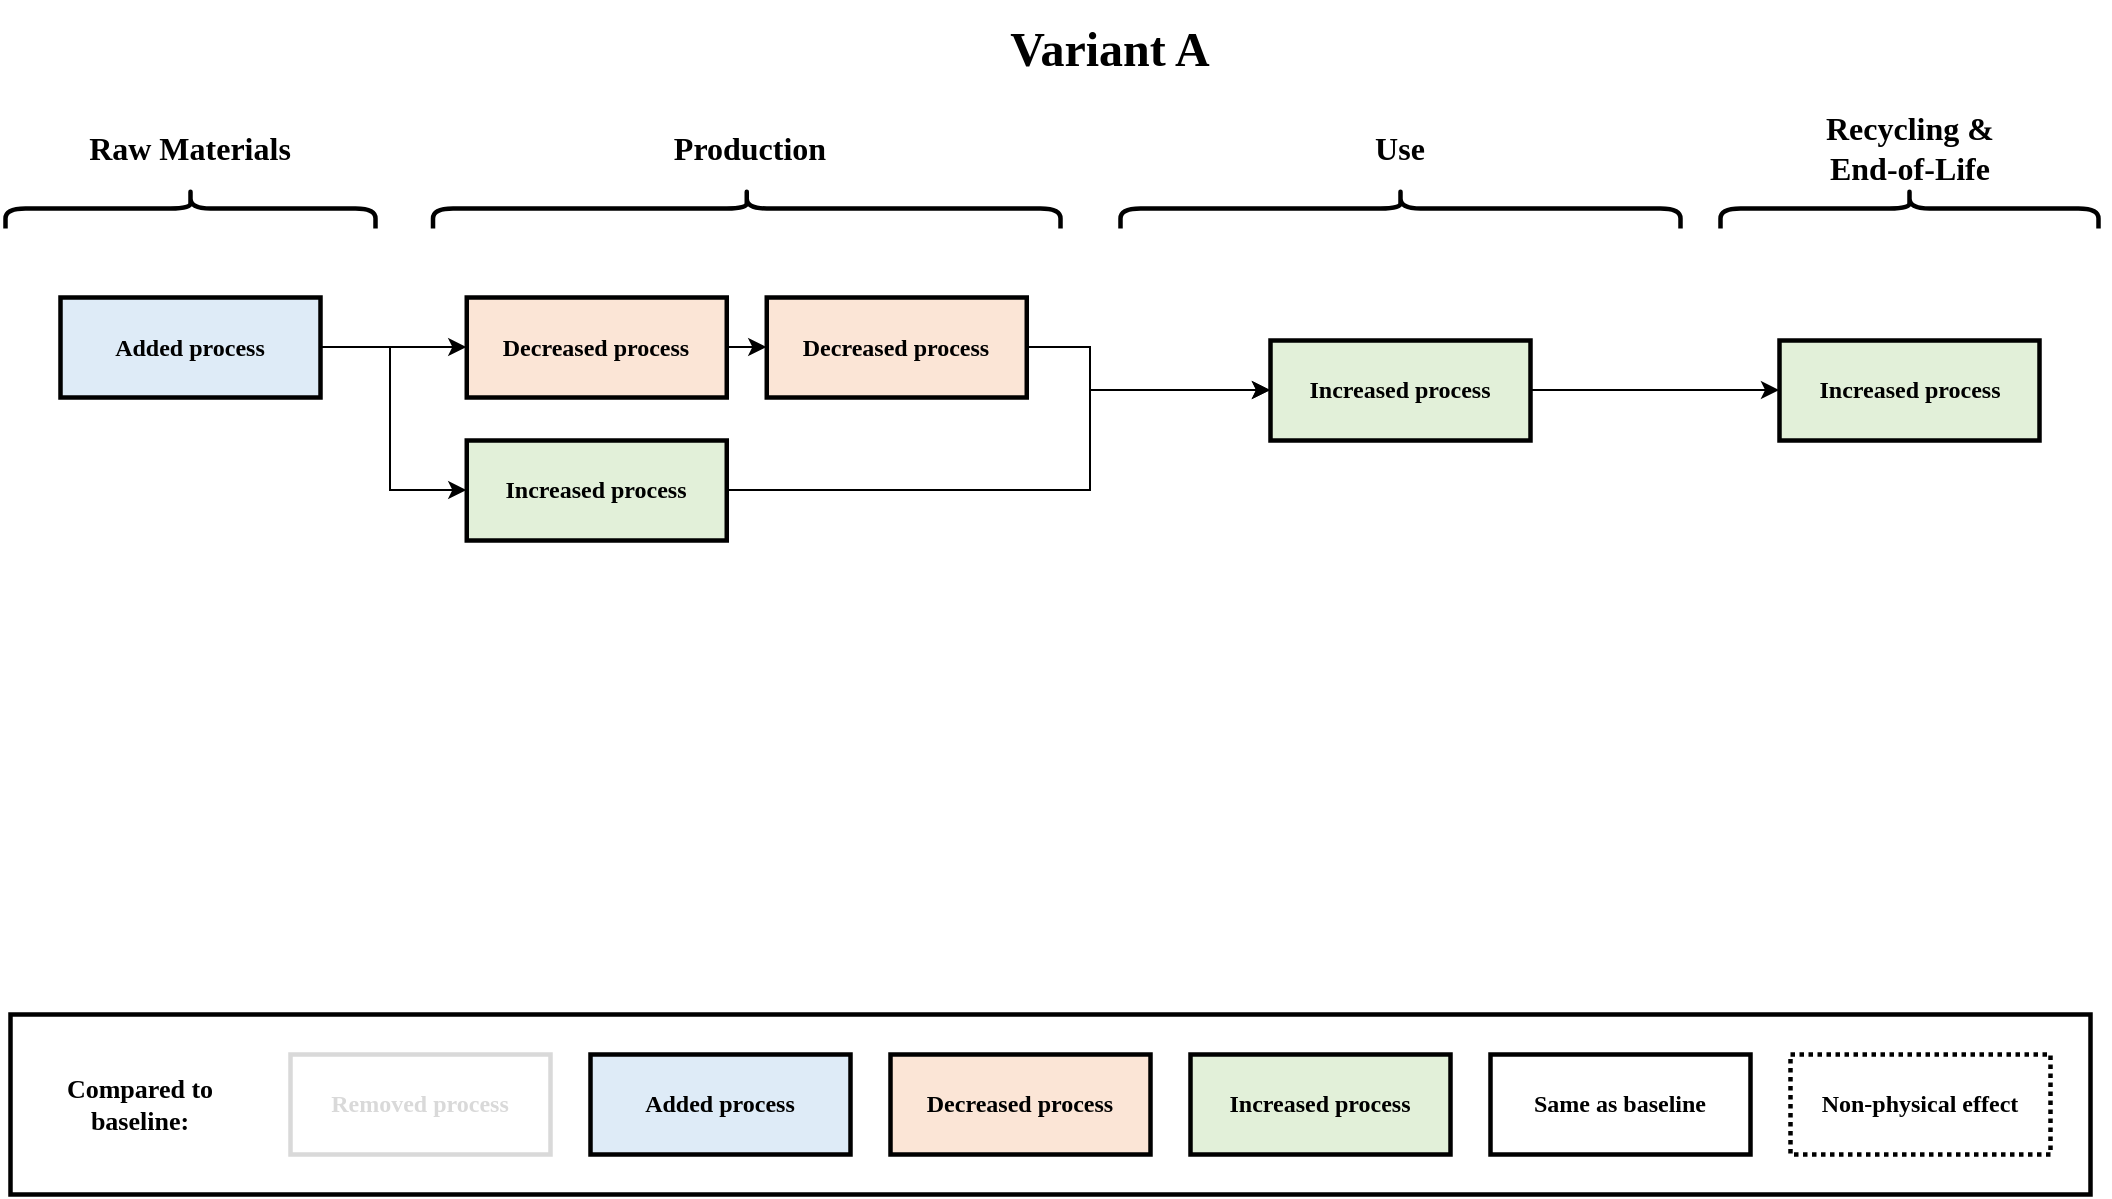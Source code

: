 <mxfile version="22.1.16" type="device">
  <diagram id="AUg71SlQKznTego5lpRN" name="Page-1">
    <mxGraphModel dx="1235" dy="614" grid="1" gridSize="10" guides="1" tooltips="1" connect="1" arrows="1" fold="1" page="1" pageScale="1" pageWidth="3300" pageHeight="2339" math="0" shadow="0">
      <root>
        <mxCell id="0" />
        <mxCell id="1" parent="0" />
        <mxCell id="_RUOFvuEu9h8demV1J9i-14" value="" style="shape=curlyBracket;whiteSpace=wrap;html=1;rounded=1;fontFamily=Libre Baskerville;fontSource=https%3A%2F%2Ffonts.googleapis.com%2Fcss%3Ffamily%3DLibre%2BBaskerville;fontSize=13;fontColor=#000000;strokeColor=#000000;strokeWidth=2.25;fillColor=none;size=0.5;rotation=90;" parent="1" vertex="1">
          <mxGeometry x="120" y="11.5" width="20" height="185" as="geometry" />
        </mxCell>
        <mxCell id="_RUOFvuEu9h8demV1J9i-15" value="" style="shape=curlyBracket;whiteSpace=wrap;html=1;rounded=1;fontFamily=Libre Baskerville;fontSource=https%3A%2F%2Ffonts.googleapis.com%2Fcss%3Ffamily%3DLibre%2BBaskerville;fontSize=13;fontColor=#000000;strokeColor=#000000;strokeWidth=2.25;fillColor=none;size=0.5;rotation=90;" parent="1" vertex="1">
          <mxGeometry x="398.13" y="-52.87" width="20" height="313.75" as="geometry" />
        </mxCell>
        <mxCell id="_RUOFvuEu9h8demV1J9i-16" value="" style="shape=curlyBracket;whiteSpace=wrap;html=1;rounded=1;fontFamily=Libre Baskerville;fontSource=https%3A%2F%2Ffonts.googleapis.com%2Fcss%3Ffamily%3DLibre%2BBaskerville;fontSize=13;fontColor=#000000;strokeColor=#000000;strokeWidth=2.25;fillColor=none;size=0.5;rotation=90;" parent="1" vertex="1">
          <mxGeometry x="725" y="-36" width="20" height="280" as="geometry" />
        </mxCell>
        <mxCell id="_RUOFvuEu9h8demV1J9i-17" value="" style="shape=curlyBracket;whiteSpace=wrap;html=1;rounded=1;fontFamily=Libre Baskerville;fontSource=https%3A%2F%2Ffonts.googleapis.com%2Fcss%3Ffamily%3DLibre%2BBaskerville;fontSize=13;fontColor=#000000;strokeColor=#000000;strokeWidth=2.25;fillColor=none;size=0.5;rotation=90;" parent="1" vertex="1">
          <mxGeometry x="979.5" y="9.5" width="20" height="189" as="geometry" />
        </mxCell>
        <mxCell id="_RUOFvuEu9h8demV1J9i-18" value="&lt;font style=&quot;font-size: 16px;&quot;&gt;Raw Materials&lt;/font&gt;" style="text;html=1;strokeColor=none;fillColor=none;align=center;verticalAlign=middle;whiteSpace=wrap;rounded=0;dashed=1;dashPattern=1 1;fontColor=#000000;fontFamily=Libre Baskerville;fontSource=https%3A%2F%2Ffonts.googleapis.com%2Fcss%3Ffamily%3DLibre%2BBaskerville;fontStyle=1;fontSize=13;" parent="1" vertex="1">
          <mxGeometry x="35" y="49" width="190" height="50" as="geometry" />
        </mxCell>
        <mxCell id="_RUOFvuEu9h8demV1J9i-19" value="&lt;font style=&quot;font-size: 16px;&quot;&gt;Production&lt;/font&gt;" style="text;html=1;strokeColor=none;fillColor=none;align=center;verticalAlign=middle;whiteSpace=wrap;rounded=0;dashed=1;dashPattern=1 1;fontColor=#000000;fontFamily=Libre Baskerville;fontSource=https%3A%2F%2Ffonts.googleapis.com%2Fcss%3Ffamily%3DLibre%2BBaskerville;fontStyle=1;fontSize=13;" parent="1" vertex="1">
          <mxGeometry x="250" y="49" width="320" height="50" as="geometry" />
        </mxCell>
        <mxCell id="_RUOFvuEu9h8demV1J9i-20" value="&lt;font style=&quot;font-size: 16px;&quot;&gt;Use&lt;/font&gt;" style="text;html=1;strokeColor=none;fillColor=none;align=center;verticalAlign=middle;whiteSpace=wrap;rounded=0;dashed=1;dashPattern=1 1;fontColor=#000000;fontFamily=Libre Baskerville;fontSource=https%3A%2F%2Ffonts.googleapis.com%2Fcss%3Ffamily%3DLibre%2BBaskerville;fontStyle=1;fontSize=13;" parent="1" vertex="1">
          <mxGeometry x="590" y="49" width="290" height="50" as="geometry" />
        </mxCell>
        <mxCell id="_RUOFvuEu9h8demV1J9i-21" value="&lt;font style=&quot;font-size: 16px;&quot;&gt;Recycling &amp;amp; &lt;br&gt;End-of-Life&lt;/font&gt;" style="text;html=1;strokeColor=none;fillColor=none;align=center;verticalAlign=middle;whiteSpace=wrap;rounded=0;dashed=1;dashPattern=1 1;fontColor=#000000;fontFamily=Libre Baskerville;fontSource=https%3A%2F%2Ffonts.googleapis.com%2Fcss%3Ffamily%3DLibre%2BBaskerville;fontStyle=1;fontSize=13;" parent="1" vertex="1">
          <mxGeometry x="890" y="49" width="200" height="50" as="geometry" />
        </mxCell>
        <mxCell id="_RUOFvuEu9h8demV1J9i-26" style="rounded=0;orthogonalLoop=1;jettySize=auto;html=1;exitX=1;exitY=0.5;exitDx=0;exitDy=0;entryX=0;entryY=0.5;entryDx=0;entryDy=0;fontFamily=Libre Baskerville;fontSource=https%3A%2F%2Ffonts.googleapis.com%2Fcss%3Ffamily%3DLibre%2BBaskerville;fontSize=16;fontColor=#000000;" parent="1" source="_RUOFvuEu9h8demV1J9i-22" target="_RUOFvuEu9h8demV1J9i-23" edge="1">
          <mxGeometry relative="1" as="geometry" />
        </mxCell>
        <mxCell id="_RUOFvuEu9h8demV1J9i-29" style="edgeStyle=orthogonalEdgeStyle;rounded=0;orthogonalLoop=1;jettySize=auto;html=1;exitX=1;exitY=0.5;exitDx=0;exitDy=0;entryX=0;entryY=0.5;entryDx=0;entryDy=0;fontFamily=Libre Baskerville;fontSource=https%3A%2F%2Ffonts.googleapis.com%2Fcss%3Ffamily%3DLibre%2BBaskerville;fontSize=16;fontColor=#000000;" parent="1" source="_RUOFvuEu9h8demV1J9i-22" edge="1">
          <mxGeometry relative="1" as="geometry">
            <mxPoint x="268.13" y="245.0" as="targetPoint" />
            <Array as="points">
              <mxPoint x="230" y="173" />
              <mxPoint x="230" y="245" />
            </Array>
          </mxGeometry>
        </mxCell>
        <mxCell id="_RUOFvuEu9h8demV1J9i-22" value="&lt;b&gt;Added process&lt;/b&gt;" style="rounded=0;whiteSpace=wrap;html=1;fillColor=#DEEBF7;strokeWidth=2.25;fontFamily=Libre Baskerville;fontSource=https%3A%2F%2Ffonts.googleapis.com%2Fcss%3Ffamily%3DLibre%2BBaskerville;" parent="1" vertex="1">
          <mxGeometry x="65" y="148.5" width="130" height="50" as="geometry" />
        </mxCell>
        <mxCell id="_RUOFvuEu9h8demV1J9i-27" style="edgeStyle=none;rounded=0;orthogonalLoop=1;jettySize=auto;html=1;exitX=1;exitY=0.5;exitDx=0;exitDy=0;entryX=0;entryY=0.5;entryDx=0;entryDy=0;fontFamily=Libre Baskerville;fontSource=https%3A%2F%2Ffonts.googleapis.com%2Fcss%3Ffamily%3DLibre%2BBaskerville;fontSize=16;fontColor=#000000;" parent="1" source="_RUOFvuEu9h8demV1J9i-23" target="_RUOFvuEu9h8demV1J9i-24" edge="1">
          <mxGeometry relative="1" as="geometry" />
        </mxCell>
        <mxCell id="_RUOFvuEu9h8demV1J9i-23" value="&lt;b&gt;Decreased process&lt;/b&gt;" style="rounded=0;whiteSpace=wrap;html=1;fillColor=#FBE5D6;strokeWidth=2.25;fontFamily=Libre Baskerville;fontSource=https%3A%2F%2Ffonts.googleapis.com%2Fcss%3Ffamily%3DLibre%2BBaskerville;" parent="1" vertex="1">
          <mxGeometry x="268.13" y="148.5" width="130" height="50" as="geometry" />
        </mxCell>
        <mxCell id="_RUOFvuEu9h8demV1J9i-33" style="edgeStyle=orthogonalEdgeStyle;rounded=0;orthogonalLoop=1;jettySize=auto;html=1;exitX=1;exitY=0.5;exitDx=0;exitDy=0;entryX=0;entryY=0.5;entryDx=0;entryDy=0;fontFamily=Libre Baskerville;fontSource=https%3A%2F%2Ffonts.googleapis.com%2Fcss%3Ffamily%3DLibre%2BBaskerville;fontSize=16;fontColor=#000000;" parent="1" source="_RUOFvuEu9h8demV1J9i-24" target="_RUOFvuEu9h8demV1J9i-31" edge="1">
          <mxGeometry relative="1" as="geometry">
            <Array as="points">
              <mxPoint x="580" y="174" />
              <mxPoint x="580" y="195" />
            </Array>
          </mxGeometry>
        </mxCell>
        <mxCell id="_RUOFvuEu9h8demV1J9i-24" value="&lt;b&gt;Decreased process&lt;/b&gt;" style="rounded=0;whiteSpace=wrap;html=1;fillColor=#FBE5D6;strokeWidth=2.25;fontFamily=Libre Baskerville;fontSource=https%3A%2F%2Ffonts.googleapis.com%2Fcss%3Ffamily%3DLibre%2BBaskerville;" parent="1" vertex="1">
          <mxGeometry x="418.13" y="148.5" width="130" height="50" as="geometry" />
        </mxCell>
        <mxCell id="_RUOFvuEu9h8demV1J9i-32" style="edgeStyle=orthogonalEdgeStyle;rounded=0;orthogonalLoop=1;jettySize=auto;html=1;exitX=1;exitY=0.5;exitDx=0;exitDy=0;entryX=0;entryY=0.5;entryDx=0;entryDy=0;fontFamily=Libre Baskerville;fontSource=https%3A%2F%2Ffonts.googleapis.com%2Fcss%3Ffamily%3DLibre%2BBaskerville;fontSize=16;fontColor=#000000;" parent="1" source="_RUOFvuEu9h8demV1J9i-30" target="_RUOFvuEu9h8demV1J9i-31" edge="1">
          <mxGeometry relative="1" as="geometry">
            <Array as="points">
              <mxPoint x="580" y="245" />
              <mxPoint x="580" y="195" />
            </Array>
          </mxGeometry>
        </mxCell>
        <mxCell id="_RUOFvuEu9h8demV1J9i-30" value="&lt;b&gt;Increased process&lt;/b&gt;" style="rounded=0;whiteSpace=wrap;html=1;fillColor=#E2F0D9;strokeWidth=2.25;fontFamily=Libre Baskerville;fontSource=https%3A%2F%2Ffonts.googleapis.com%2Fcss%3Ffamily%3DLibre%2BBaskerville;" parent="1" vertex="1">
          <mxGeometry x="268.13" y="220" width="130" height="50" as="geometry" />
        </mxCell>
        <mxCell id="_RUOFvuEu9h8demV1J9i-35" style="edgeStyle=orthogonalEdgeStyle;rounded=0;orthogonalLoop=1;jettySize=auto;html=1;exitX=1;exitY=0.5;exitDx=0;exitDy=0;fontFamily=Libre Baskerville;fontSource=https%3A%2F%2Ffonts.googleapis.com%2Fcss%3Ffamily%3DLibre%2BBaskerville;fontSize=16;fontColor=#000000;" parent="1" source="_RUOFvuEu9h8demV1J9i-31" target="_RUOFvuEu9h8demV1J9i-34" edge="1">
          <mxGeometry relative="1" as="geometry" />
        </mxCell>
        <mxCell id="_RUOFvuEu9h8demV1J9i-31" value="&lt;b&gt;Increased process&lt;/b&gt;" style="rounded=0;whiteSpace=wrap;html=1;fillColor=#E2F0D9;strokeWidth=2.25;fontFamily=Libre Baskerville;fontSource=https%3A%2F%2Ffonts.googleapis.com%2Fcss%3Ffamily%3DLibre%2BBaskerville;" parent="1" vertex="1">
          <mxGeometry x="670" y="170" width="130" height="50" as="geometry" />
        </mxCell>
        <mxCell id="_RUOFvuEu9h8demV1J9i-34" value="&lt;b&gt;Increased process&lt;/b&gt;" style="rounded=0;whiteSpace=wrap;html=1;fillColor=#E2F0D9;strokeWidth=2.25;fontFamily=Libre Baskerville;fontSource=https%3A%2F%2Ffonts.googleapis.com%2Fcss%3Ffamily%3DLibre%2BBaskerville;" parent="1" vertex="1">
          <mxGeometry x="924.5" y="170" width="130" height="50" as="geometry" />
        </mxCell>
        <mxCell id="_RUOFvuEu9h8demV1J9i-37" value="&lt;font style=&quot;font-size: 24px;&quot;&gt;Variant A&lt;/font&gt;" style="text;html=1;strokeColor=none;fillColor=none;align=center;verticalAlign=middle;whiteSpace=wrap;rounded=0;dashed=1;dashPattern=1 1;fontColor=#000000;fontFamily=Libre Baskerville;fontSource=https%3A%2F%2Ffonts.googleapis.com%2Fcss%3Ffamily%3DLibre%2BBaskerville;fontStyle=1;fontSize=24;" parent="1" vertex="1">
          <mxGeometry x="430" width="320" height="50" as="geometry" />
        </mxCell>
        <mxCell id="_RUOFvuEu9h8demV1J9i-71" value="" style="group" parent="1" vertex="1" connectable="0">
          <mxGeometry x="40" y="507" width="1040" height="90" as="geometry" />
        </mxCell>
        <mxCell id="_RUOFvuEu9h8demV1J9i-11" value="&lt;blockquote style=&quot;margin: 0 0 0 40px; border: none; padding: 0px;&quot;&gt;&lt;br&gt;&lt;/blockquote&gt;" style="rounded=0;whiteSpace=wrap;html=1;strokeWidth=2.25;fontFamily=Libre Baskerville;fontSource=https%3A%2F%2Ffonts.googleapis.com%2Fcss%3Ffamily%3DLibre%2BBaskerville;align=center;fillColor=none;" parent="_RUOFvuEu9h8demV1J9i-71" vertex="1">
          <mxGeometry width="1040" height="90" as="geometry" />
        </mxCell>
        <mxCell id="_RUOFvuEu9h8demV1J9i-4" value="&lt;b&gt;Added process&lt;/b&gt;" style="rounded=0;whiteSpace=wrap;html=1;fillColor=#DEEBF7;strokeWidth=2.25;fontFamily=Libre Baskerville;fontSource=https%3A%2F%2Ffonts.googleapis.com%2Fcss%3Ffamily%3DLibre%2BBaskerville;" parent="_RUOFvuEu9h8demV1J9i-71" vertex="1">
          <mxGeometry x="290" y="20" width="130" height="50" as="geometry" />
        </mxCell>
        <mxCell id="_RUOFvuEu9h8demV1J9i-5" value="&lt;b&gt;Decreased process&lt;/b&gt;" style="rounded=0;whiteSpace=wrap;html=1;fillColor=#FBE5D6;strokeWidth=2.25;fontFamily=Libre Baskerville;fontSource=https%3A%2F%2Ffonts.googleapis.com%2Fcss%3Ffamily%3DLibre%2BBaskerville;" parent="_RUOFvuEu9h8demV1J9i-71" vertex="1">
          <mxGeometry x="440" y="20" width="130" height="50" as="geometry" />
        </mxCell>
        <mxCell id="_RUOFvuEu9h8demV1J9i-6" value="&lt;b&gt;Increased process&lt;/b&gt;" style="rounded=0;whiteSpace=wrap;html=1;fillColor=#E2F0D9;strokeWidth=2.25;fontFamily=Libre Baskerville;fontSource=https%3A%2F%2Ffonts.googleapis.com%2Fcss%3Ffamily%3DLibre%2BBaskerville;" parent="_RUOFvuEu9h8demV1J9i-71" vertex="1">
          <mxGeometry x="590" y="20" width="130" height="50" as="geometry" />
        </mxCell>
        <mxCell id="_RUOFvuEu9h8demV1J9i-8" value="&lt;b&gt;Same as baseline&lt;/b&gt;" style="rounded=0;whiteSpace=wrap;html=1;strokeWidth=2.25;fontFamily=Libre Baskerville;fontSource=https%3A%2F%2Ffonts.googleapis.com%2Fcss%3Ffamily%3DLibre%2BBaskerville;" parent="_RUOFvuEu9h8demV1J9i-71" vertex="1">
          <mxGeometry x="740" y="20" width="130" height="50" as="geometry" />
        </mxCell>
        <mxCell id="_RUOFvuEu9h8demV1J9i-9" value="&lt;b&gt;Non-physical effect&lt;/b&gt;" style="rounded=0;whiteSpace=wrap;html=1;strokeWidth=2.25;fontFamily=Libre Baskerville;fontSource=https%3A%2F%2Ffonts.googleapis.com%2Fcss%3Ffamily%3DLibre%2BBaskerville;dashed=1;dashPattern=1 1;" parent="_RUOFvuEu9h8demV1J9i-71" vertex="1">
          <mxGeometry x="890" y="20" width="130" height="50" as="geometry" />
        </mxCell>
        <mxCell id="_RUOFvuEu9h8demV1J9i-10" value="&lt;b&gt;Removed process&lt;/b&gt;" style="rounded=0;whiteSpace=wrap;html=1;strokeWidth=2.25;fontFamily=Libre Baskerville;fontSource=https%3A%2F%2Ffonts.googleapis.com%2Fcss%3Ffamily%3DLibre%2BBaskerville;strokeColor=#D9D9D9;fontColor=#D9D9D9;" parent="_RUOFvuEu9h8demV1J9i-71" vertex="1">
          <mxGeometry x="140" y="20" width="130" height="50" as="geometry" />
        </mxCell>
        <mxCell id="_RUOFvuEu9h8demV1J9i-12" value="Compared to baseline:" style="text;html=1;strokeColor=none;fillColor=none;align=center;verticalAlign=middle;whiteSpace=wrap;rounded=0;dashed=1;dashPattern=1 1;fontColor=#000000;fontFamily=Libre Baskerville;fontSource=https%3A%2F%2Ffonts.googleapis.com%2Fcss%3Ffamily%3DLibre%2BBaskerville;fontStyle=1;fontSize=13;" parent="_RUOFvuEu9h8demV1J9i-71" vertex="1">
          <mxGeometry x="10" y="20" width="110" height="50" as="geometry" />
        </mxCell>
      </root>
    </mxGraphModel>
  </diagram>
</mxfile>
